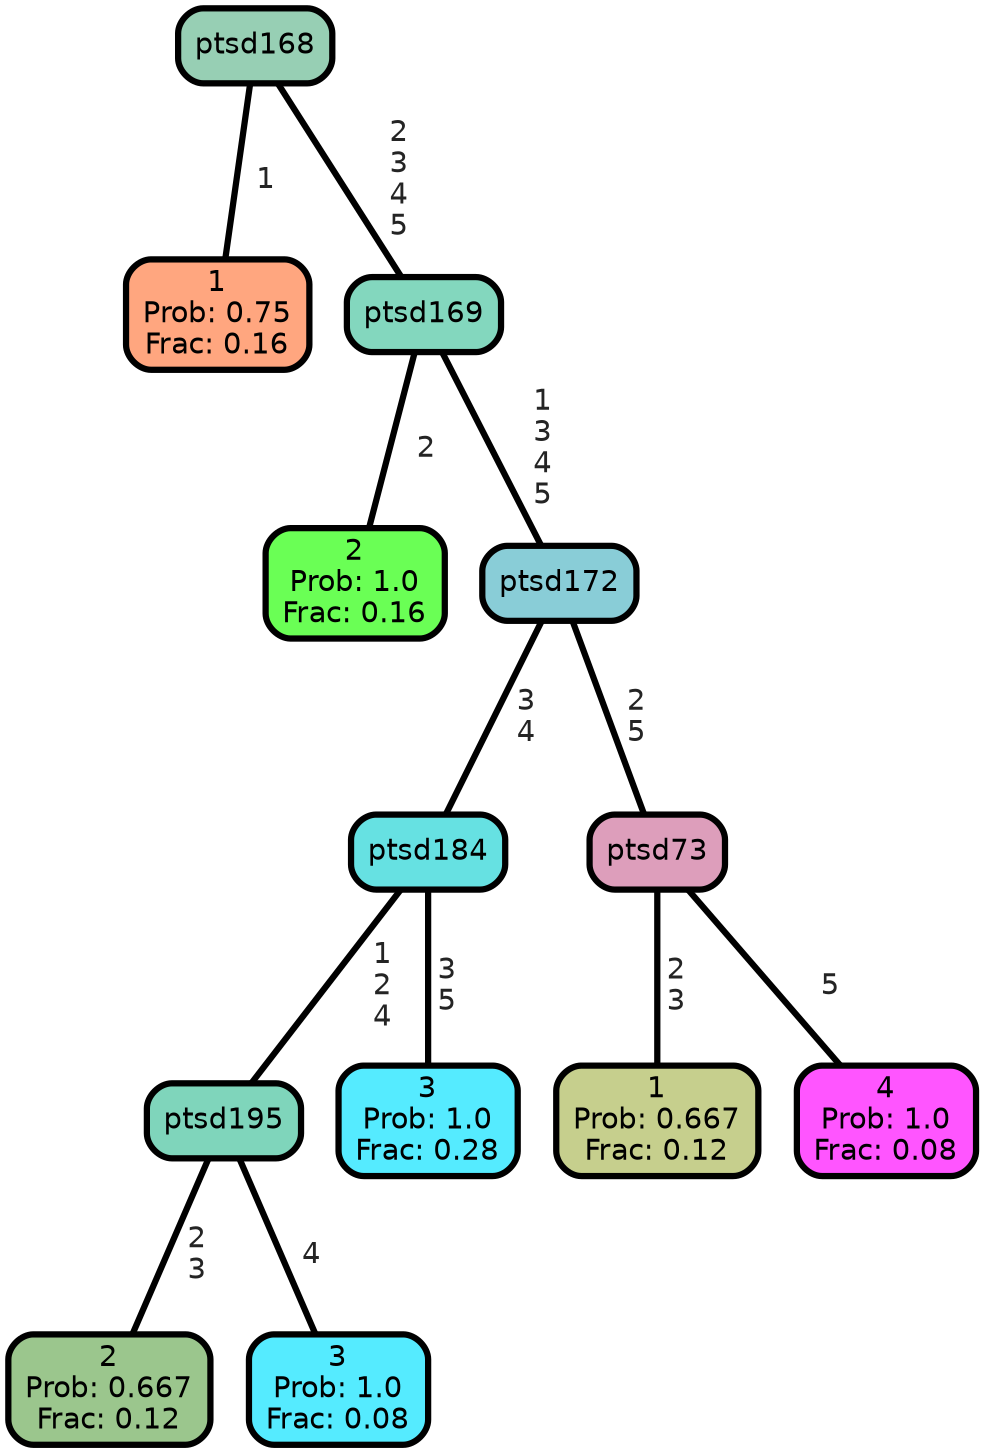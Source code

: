 graph Tree {
node [shape=box, style="filled, rounded",color="black",penwidth="3",fontcolor="black",                 fontname=helvetica] ;
graph [ranksep="0 equally", splines=straight,                 bgcolor=transparent, dpi=200] ;
edge [fontname=helvetica, fontweight=bold,fontcolor=grey14,color=black] ;
0 [label="1
Prob: 0.75
Frac: 0.16", fillcolor="#ffa67f"] ;
1 [label="ptsd168", fillcolor="#97cfb4"] ;
2 [label="2
Prob: 1.0
Frac: 0.16", fillcolor="#6aff55"] ;
3 [label="ptsd169", fillcolor="#83d7be"] ;
4 [label="2
Prob: 0.667
Frac: 0.12", fillcolor="#9bc68d"] ;
5 [label="ptsd195", fillcolor="#7fd5bb"] ;
6 [label="3
Prob: 1.0
Frac: 0.08", fillcolor="#55ebff"] ;
7 [label="ptsd184", fillcolor="#66e1e2"] ;
8 [label="3
Prob: 1.0
Frac: 0.28", fillcolor="#55ebff"] ;
9 [label="ptsd172", fillcolor="#89cdd7"] ;
10 [label="1
Prob: 0.667
Frac: 0.12", fillcolor="#c6cf8d"] ;
11 [label="ptsd73", fillcolor="#dd9ebb"] ;
12 [label="4
Prob: 1.0
Frac: 0.08", fillcolor="#ff55ff"] ;
1 -- 0 [label=" 1",penwidth=3] ;
1 -- 3 [label=" 2\n 3\n 4\n 5",penwidth=3] ;
3 -- 2 [label=" 2",penwidth=3] ;
3 -- 9 [label=" 1\n 3\n 4\n 5",penwidth=3] ;
5 -- 4 [label=" 2\n 3",penwidth=3] ;
5 -- 6 [label=" 4",penwidth=3] ;
7 -- 5 [label=" 1\n 2\n 4",penwidth=3] ;
7 -- 8 [label=" 3\n 5",penwidth=3] ;
9 -- 7 [label=" 3\n 4",penwidth=3] ;
9 -- 11 [label=" 2\n 5",penwidth=3] ;
11 -- 10 [label=" 2\n 3",penwidth=3] ;
11 -- 12 [label=" 5",penwidth=3] ;
{rank = same;}}